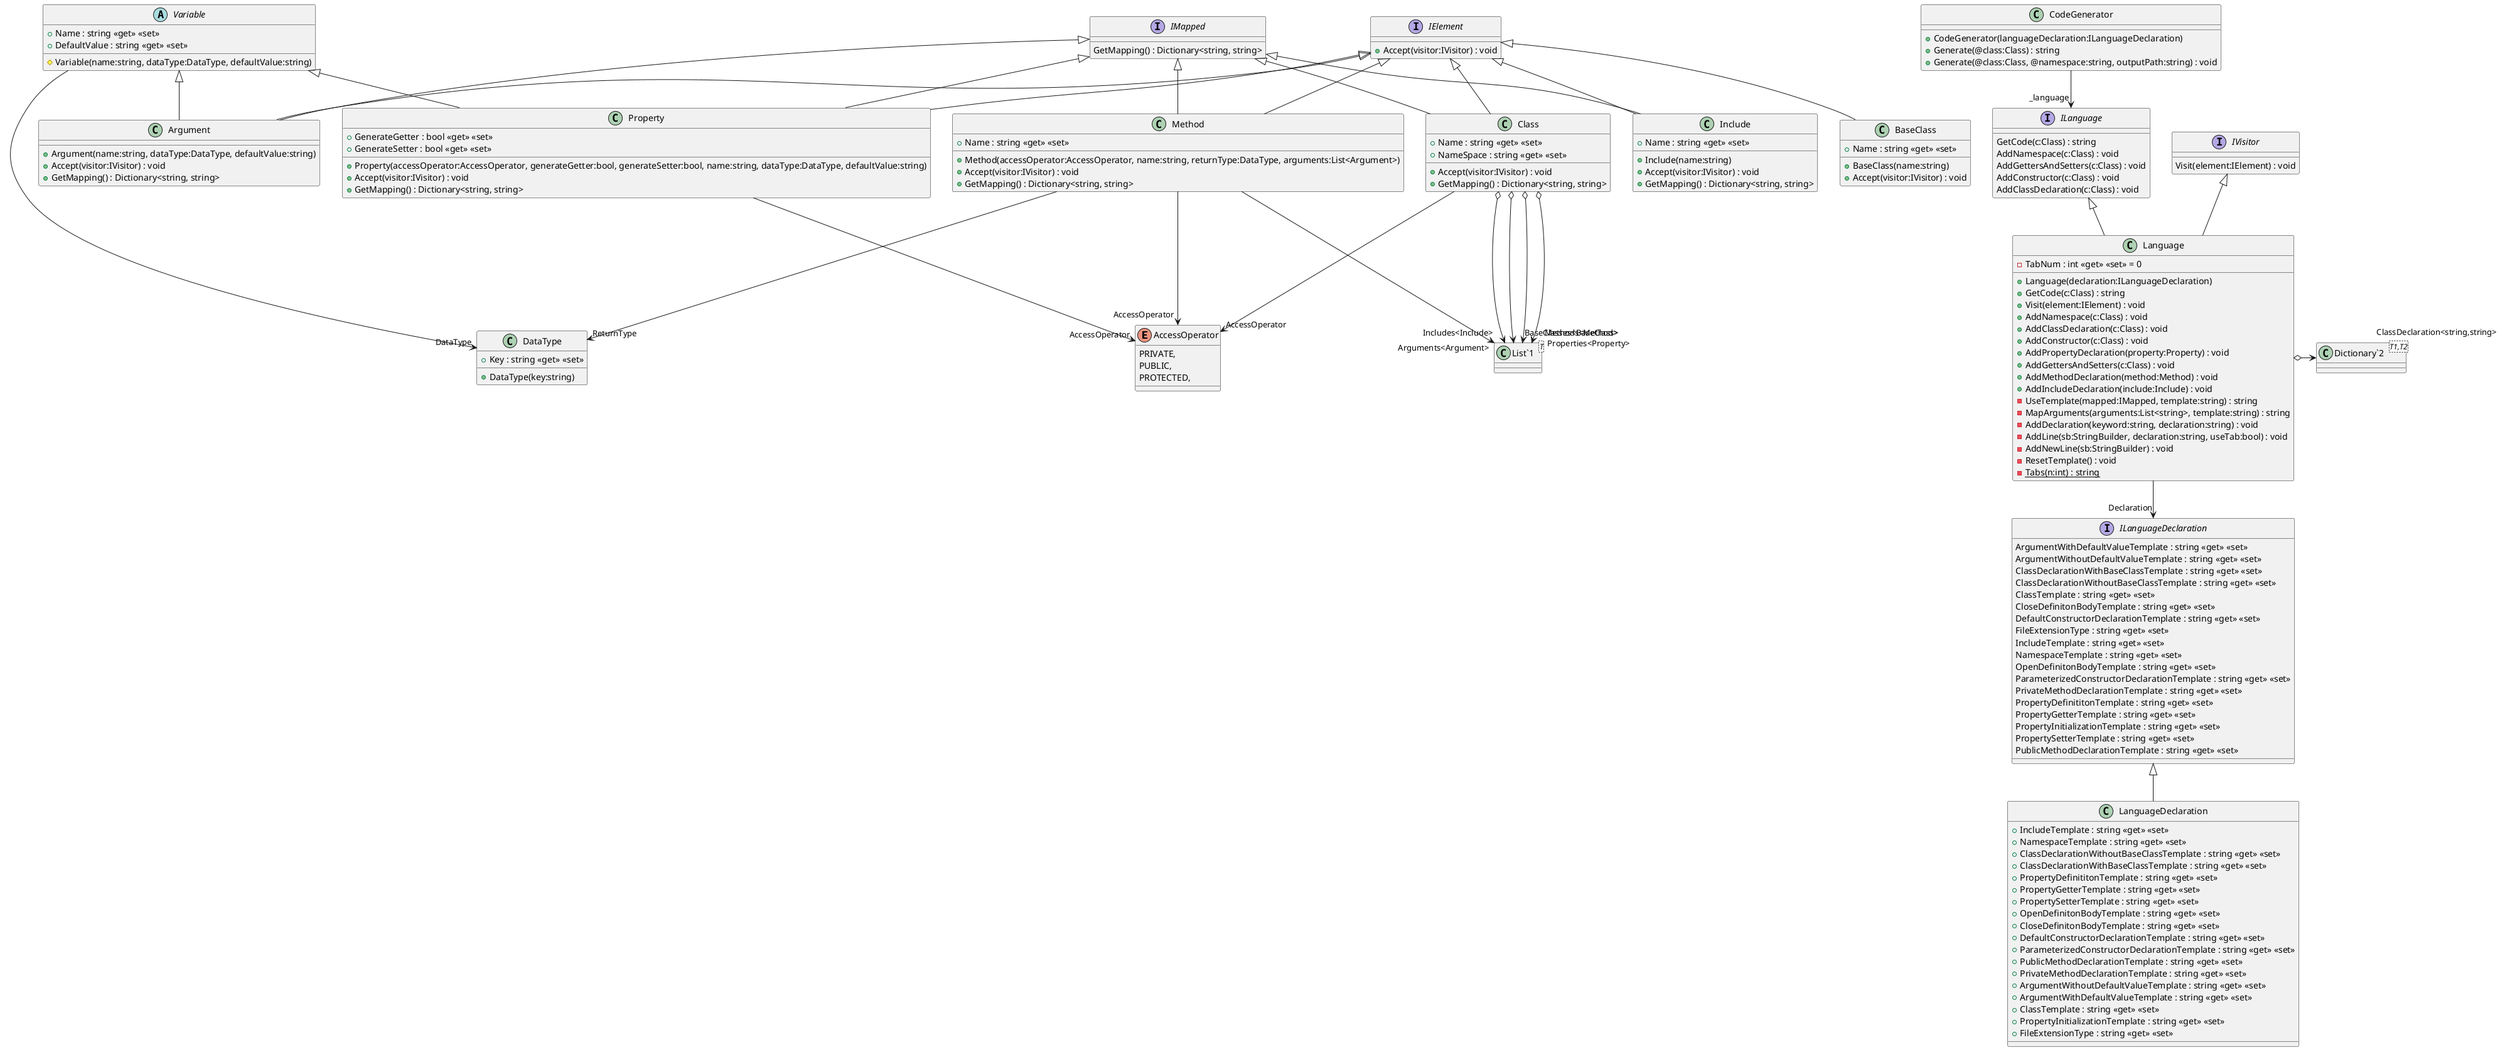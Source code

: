 @startuml
enum AccessOperator {
    PRIVATE,
    PUBLIC,
    PROTECTED,
}
class Argument {
    + Argument(name:string, dataType:DataType, defaultValue:string)
    + Accept(visitor:IVisitor) : void
    + GetMapping() : Dictionary<string, string>
}
Variable <|-- Argument
IElement <|-- Argument
IMapped <|-- Argument
class BaseClass {
    + Name : string <<get>> <<set>>
    + BaseClass(name:string)
    + Accept(visitor:IVisitor) : void
}
IElement <|-- BaseClass
class Class {
    + Name : string <<get>> <<set>>
    + NameSpace : string <<get>> <<set>>
    + Accept(visitor:IVisitor) : void
    + GetMapping() : Dictionary<string, string>
}
class "List`1"<T> {
}
IElement <|-- Class
IMapped <|-- Class
Class --> "AccessOperator" AccessOperator
Class o-> "Includes<Include>" "List`1"
Class o-> "BaseClasses<BaseClass>" "List`1"
Class o-> "Properties<Property>" "List`1"
Class o-> "Methods<Method>" "List`1"
class CodeGenerator {
    + CodeGenerator(languageDeclaration:ILanguageDeclaration)
    + Generate(@class:Class) : string
    + Generate(@class:Class, @namespace:string, outputPath:string) : void
}
CodeGenerator --> "_language" ILanguage
class DataType {
    + Key : string <<get>> <<set>>
    + DataType(key:string)
}
class Include {
    + Name : string <<get>> <<set>>
    + Include(name:string)
    + Accept(visitor:IVisitor) : void
    + GetMapping() : Dictionary<string, string>
}
IElement <|-- Include
IMapped <|-- Include
class Language {
    - TabNum : int <<get>> <<set>> = 0
    + Language(declaration:ILanguageDeclaration)
    + GetCode(c:Class) : string
    + Visit(element:IElement) : void
    + AddNamespace(c:Class) : void
    + AddClassDeclaration(c:Class) : void
    + AddConstructor(c:Class) : void
    + AddPropertyDeclaration(property:Property) : void
    + AddGettersAndSetters(c:Class) : void
    + AddMethodDeclaration(method:Method) : void
    + AddIncludeDeclaration(include:Include) : void
    - UseTemplate(mapped:IMapped, template:string) : string
    - MapArguments(arguments:List<string>, template:string) : string
    - AddDeclaration(keyword:string, declaration:string) : void
    - AddLine(sb:StringBuilder, declaration:string, useTab:bool) : void
    - AddNewLine(sb:StringBuilder) : void
    - ResetTemplate() : void
    {static} - Tabs(n:int) : string
}
class "Dictionary`2"<T1,T2> {
}
IVisitor <|-- Language
ILanguage <|-- Language
Language o-> "ClassDeclaration<string,string>" "Dictionary`2"
Language --> "Declaration" ILanguageDeclaration
class LanguageDeclaration {
    + IncludeTemplate : string <<get>> <<set>>
    + NamespaceTemplate : string <<get>> <<set>>
    + ClassDeclarationWithoutBaseClassTemplate : string <<get>> <<set>>
    + ClassDeclarationWithBaseClassTemplate : string <<get>> <<set>>
    + PropertyDefinititonTemplate : string <<get>> <<set>>
    + PropertyGetterTemplate : string <<get>> <<set>>
    + PropertySetterTemplate : string <<get>> <<set>>
    + OpenDefinitonBodyTemplate : string <<get>> <<set>>
    + CloseDefinitonBodyTemplate : string <<get>> <<set>>
    + DefaultConstructorDeclarationTemplate : string <<get>> <<set>>
    + ParameterizedConstructorDeclarationTemplate : string <<get>> <<set>>
    + PublicMethodDeclarationTemplate : string <<get>> <<set>>
    + PrivateMethodDeclarationTemplate : string <<get>> <<set>>
    + ArgumentWithoutDefaultValueTemplate : string <<get>> <<set>>
    + ArgumentWithDefaultValueTemplate : string <<get>> <<set>>
    + ClassTemplate : string <<get>> <<set>>
    + PropertyInitializationTemplate : string <<get>> <<set>>
    + FileExtensionType : string <<get>> <<set>>
}
ILanguageDeclaration <|-- LanguageDeclaration
class Method {
    + Name : string <<get>> <<set>>
    + Method(accessOperator:AccessOperator, name:string, returnType:DataType, arguments:List<Argument>)
    + Accept(visitor:IVisitor) : void
    + GetMapping() : Dictionary<string, string>
}
class "List`1"<T> {
}
IElement <|-- Method
IMapped <|-- Method
Method --> "ReturnType" DataType
Method --> "AccessOperator" AccessOperator
Method --> "Arguments<Argument>" "List`1"
class Property {
    + Property(accessOperator:AccessOperator, generateGetter:bool, generateSetter:bool, name:string, dataType:DataType, defaultValue:string)
    + GenerateGetter : bool <<get>> <<set>>
    + GenerateSetter : bool <<get>> <<set>>
    + Accept(visitor:IVisitor) : void
    + GetMapping() : Dictionary<string, string>
}
Variable <|-- Property
IElement <|-- Property
IMapped <|-- Property
Property --> "AccessOperator" AccessOperator
abstract class Variable {
    + Name : string <<get>> <<set>>
    + DefaultValue : string <<get>> <<set>>
    # Variable(name:string, dataType:DataType, defaultValue:string)
}
Variable --> "DataType" DataType
interface IElement {
    + Accept(visitor:IVisitor) : void
}
interface ILanguage {
    GetCode(c:Class) : string
    AddNamespace(c:Class) : void
    AddGettersAndSetters(c:Class) : void
    AddConstructor(c:Class) : void
    AddClassDeclaration(c:Class) : void
}
interface ILanguageDeclaration {
    ArgumentWithDefaultValueTemplate : string <<get>> <<set>>
    ArgumentWithoutDefaultValueTemplate : string <<get>> <<set>>
    ClassDeclarationWithBaseClassTemplate : string <<get>> <<set>>
    ClassDeclarationWithoutBaseClassTemplate : string <<get>> <<set>>
    ClassTemplate : string <<get>> <<set>>
    CloseDefinitonBodyTemplate : string <<get>> <<set>>
    DefaultConstructorDeclarationTemplate : string <<get>> <<set>>
    FileExtensionType : string <<get>> <<set>>
    IncludeTemplate : string <<get>> <<set>>
    NamespaceTemplate : string <<get>> <<set>>
    OpenDefinitonBodyTemplate : string <<get>> <<set>>
    ParameterizedConstructorDeclarationTemplate : string <<get>> <<set>>
    PrivateMethodDeclarationTemplate : string <<get>> <<set>>
    PropertyDefinititonTemplate : string <<get>> <<set>>
    PropertyGetterTemplate : string <<get>> <<set>>
    PropertyInitializationTemplate : string <<get>> <<set>>
    PropertySetterTemplate : string <<get>> <<set>>
    PublicMethodDeclarationTemplate : string <<get>> <<set>>
}
interface IMapped {
    GetMapping() : Dictionary<string, string>
}
interface IVisitor {
    Visit(element:IElement) : void
}
@enduml
